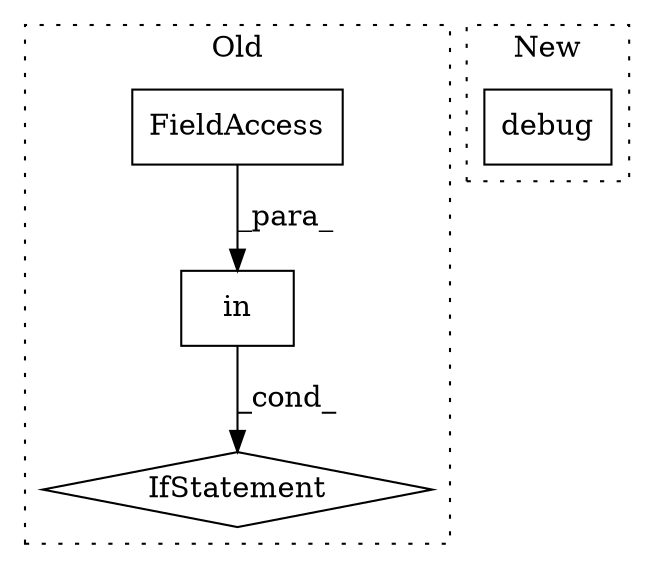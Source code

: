digraph G {
subgraph cluster0 {
1 [label="in" a="105" s="6446" l="26" shape="box"];
3 [label="FieldAccess" a="22" s="6452" l="20" shape="box"];
4 [label="IfStatement" a="25" s="6438,6472" l="8,2" shape="diamond"];
label = "Old";
style="dotted";
}
subgraph cluster1 {
2 [label="debug" a="32" s="5524,5566" l="6,1" shape="box"];
label = "New";
style="dotted";
}
1 -> 4 [label="_cond_"];
3 -> 1 [label="_para_"];
}